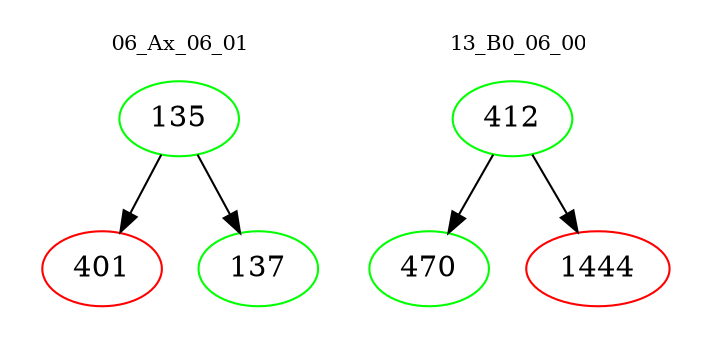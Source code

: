 digraph{
subgraph cluster_0 {
color = white
label = "06_Ax_06_01";
fontsize=10;
T0_135 [label="135", color="green"]
T0_135 -> T0_401 [color="black"]
T0_401 [label="401", color="red"]
T0_135 -> T0_137 [color="black"]
T0_137 [label="137", color="green"]
}
subgraph cluster_1 {
color = white
label = "13_B0_06_00";
fontsize=10;
T1_412 [label="412", color="green"]
T1_412 -> T1_470 [color="black"]
T1_470 [label="470", color="green"]
T1_412 -> T1_1444 [color="black"]
T1_1444 [label="1444", color="red"]
}
}
